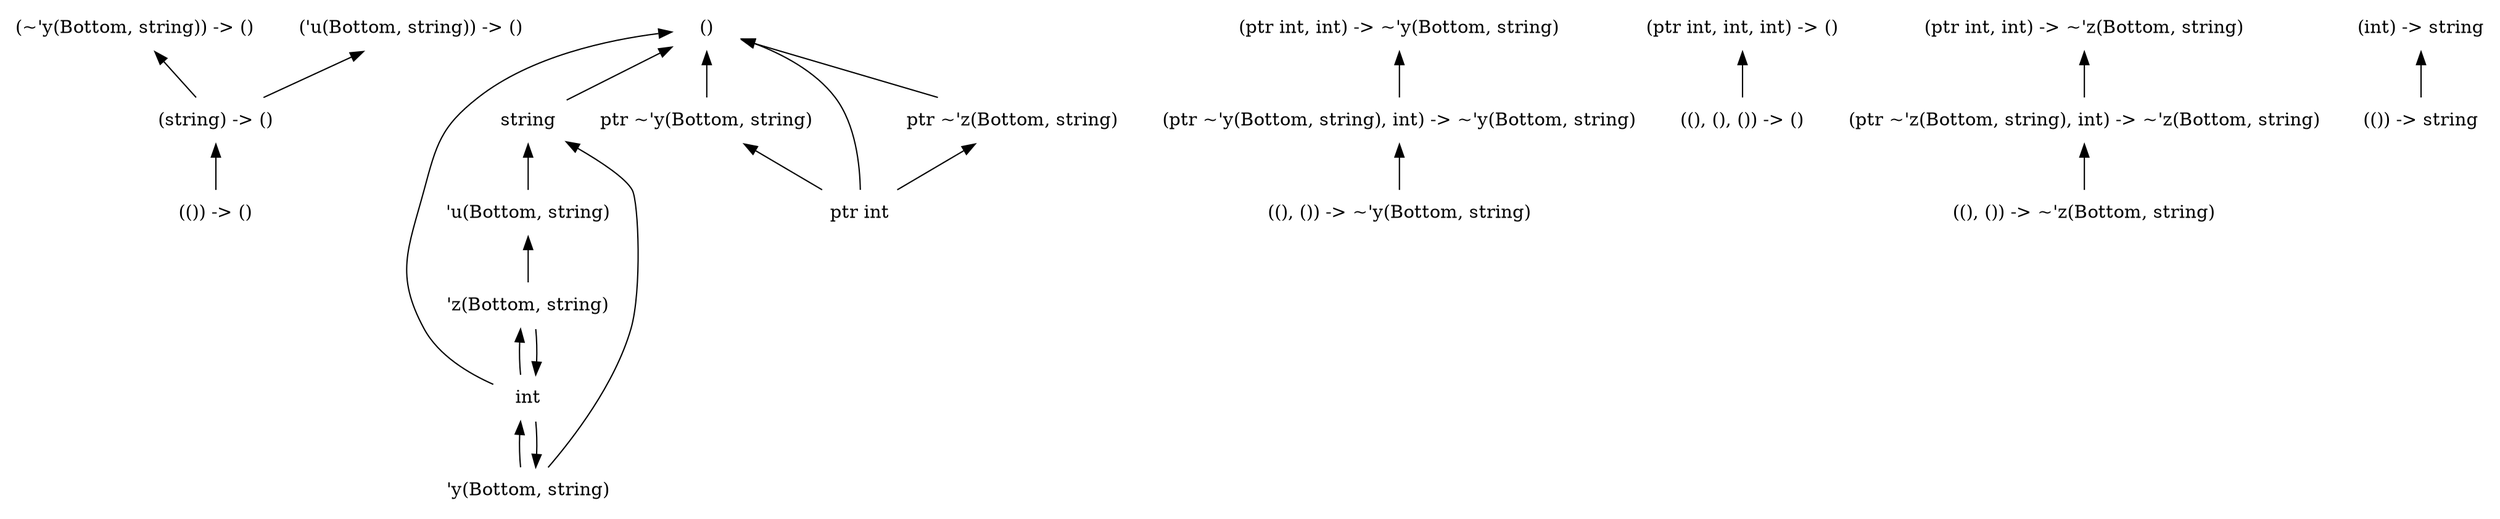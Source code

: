 digraph order {
  graph [
    size = "30,10"
    ];
  node [
    shape = none
    ];
  edge [
    dir = back
    ];
  "(string) -> ()"
  "(()) -> ()"
  "string"
  "'u(Bottom, string)"
  "(ptr ~'y(Bottom, string), int) -> ~'y(Bottom, string)"
  "(ptr int, int, int) -> ()"
  "()"
  "(ptr int, int) -> ~'z(Bottom, string)"
  "((), ()) -> ~'z(Bottom, string)"
  "'z(Bottom, string)"
  "(~'y(Bottom, string)) -> ()"
  "'y(Bottom, string)"
  "(ptr int, int) -> ~'y(Bottom, string)"
  "(ptr ~'z(Bottom, string), int) -> ~'z(Bottom, string)"
  "ptr int"
  "((), (), ()) -> ()"
  "ptr ~'z(Bottom, string)"
  "(()) -> string"
  "('u(Bottom, string)) -> ()"
  "(int) -> string"
  "ptr ~'y(Bottom, string)"
  "int"
  "((), ()) -> ~'y(Bottom, string)"
  "(ptr int, int) -> ~'z(Bottom, string)" -> "(ptr ~'z(Bottom, string), int) -> ~'z(Bottom, string)"
  "(string) -> ()" -> "(()) -> ()"
  "'z(Bottom, string)" -> "int"
  "(~'y(Bottom, string)) -> ()" -> "(string) -> ()"
  "(ptr int, int) -> ~'y(Bottom, string)" -> "(ptr ~'y(Bottom, string), int) -> ~'y(Bottom, string)"
  "'y(Bottom, string)" -> "int"
  "string" -> "'u(Bottom, string)"
  "string" -> "'y(Bottom, string)"
  "(ptr ~'z(Bottom, string), int) -> ~'z(Bottom, string)" -> "((), ()) -> ~'z(Bottom, string)"
  "ptr ~'z(Bottom, string)" -> "ptr int"
  "('u(Bottom, string)) -> ()" -> "(string) -> ()"
  "(int) -> string" -> "(()) -> string"
  "'u(Bottom, string)" -> "'z(Bottom, string)"
  "(ptr ~'y(Bottom, string), int) -> ~'y(Bottom, string)" -> "((), ()) -> ~'y(Bottom, string)"
  "ptr ~'y(Bottom, string)" -> "ptr int"
  "(ptr int, int, int) -> ()" -> "((), (), ()) -> ()"
  "int" -> "'y(Bottom, string)"
  "int" -> "'z(Bottom, string)"
  "()" -> "string"
  "()" -> "ptr ~'z(Bottom, string)"
  "()" -> "ptr ~'y(Bottom, string)"
  "()" -> "int"
  "()" -> "ptr int"
}